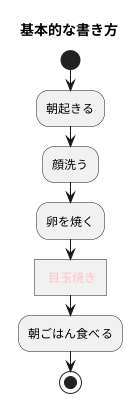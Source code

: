@startuml アクティビティ図
title 基本的な書き方
start
:朝起きる;
:顔洗う;
:卵を焼く;
:<color:Pink> 目玉焼き]
:朝ごはん食べる;

stop
@enduml